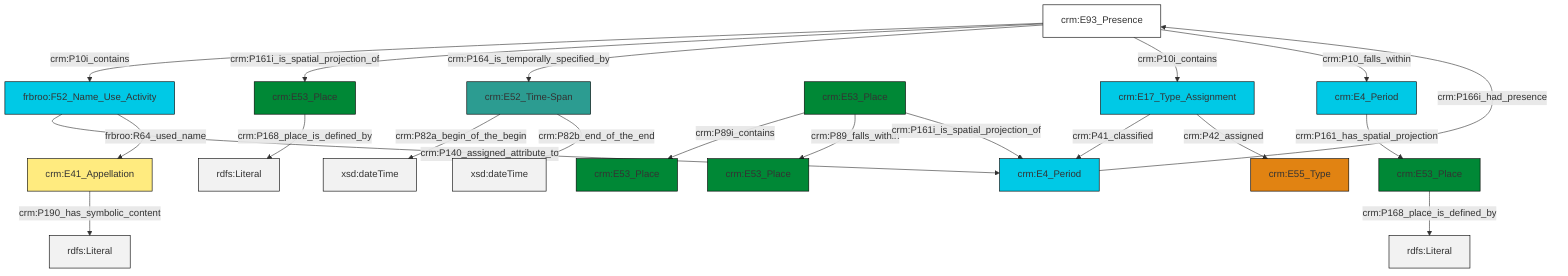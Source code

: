 graph TD
classDef Literal fill:#f2f2f2,stroke:#000000;
classDef CRM_Entity fill:#FFFFFF,stroke:#000000;
classDef Temporal_Entity fill:#00C9E6, stroke:#000000;
classDef Type fill:#E18312, stroke:#000000;
classDef Time-Span fill:#2C9C91, stroke:#000000;
classDef Appellation fill:#FFEB7F, stroke:#000000;
classDef Place fill:#008836, stroke:#000000;
classDef Persistent_Item fill:#B266B2, stroke:#000000;
classDef Conceptual_Object fill:#FFD700, stroke:#000000;
classDef Physical_Thing fill:#D2B48C, stroke:#000000;
classDef Actor fill:#f58aad, stroke:#000000;
classDef PC_Classes fill:#4ce600, stroke:#000000;
classDef Multi fill:#cccccc,stroke:#000000;

0["crm:E4_Period"]:::Temporal_Entity -->|crm:P161_has_spatial_projection| 1["crm:E53_Place"]:::Place
2["crm:E93_Presence"]:::CRM_Entity -->|crm:P10i_contains| 3["frbroo:F52_Name_Use_Activity"]:::Temporal_Entity
3["frbroo:F52_Name_Use_Activity"]:::Temporal_Entity -->|crm:P140_assigned_attribute_to| 4["crm:E4_Period"]:::Temporal_Entity
6["crm:E17_Type_Assignment"]:::Temporal_Entity -->|crm:P41_classified| 4["crm:E4_Period"]:::Temporal_Entity
3["frbroo:F52_Name_Use_Activity"]:::Temporal_Entity -->|frbroo:R64_used_name| 11["crm:E41_Appellation"]:::Appellation
2["crm:E93_Presence"]:::CRM_Entity -->|crm:P161i_is_spatial_projection_of| 12["crm:E53_Place"]:::Place
7["crm:E53_Place"]:::Place -->|crm:P89i_contains| 13["crm:E53_Place"]:::Place
4["crm:E4_Period"]:::Temporal_Entity -->|crm:P166i_had_presence| 2["crm:E93_Presence"]:::CRM_Entity
2["crm:E93_Presence"]:::CRM_Entity -->|crm:P164_is_temporally_specified_by| 9["crm:E52_Time-Span"]:::Time-Span
2["crm:E93_Presence"]:::CRM_Entity -->|crm:P10i_contains| 6["crm:E17_Type_Assignment"]:::Temporal_Entity
6["crm:E17_Type_Assignment"]:::Temporal_Entity -->|crm:P42_assigned| 15["crm:E55_Type"]:::Type
12["crm:E53_Place"]:::Place -->|crm:P168_place_is_defined_by| 16[rdfs:Literal]:::Literal
11["crm:E41_Appellation"]:::Appellation -->|crm:P190_has_symbolic_content| 17[rdfs:Literal]:::Literal
1["crm:E53_Place"]:::Place -->|crm:P168_place_is_defined_by| 23[rdfs:Literal]:::Literal
9["crm:E52_Time-Span"]:::Time-Span -->|crm:P82a_begin_of_the_begin| 24[xsd:dateTime]:::Literal
2["crm:E93_Presence"]:::CRM_Entity -->|crm:P10_falls_within| 0["crm:E4_Period"]:::Temporal_Entity
9["crm:E52_Time-Span"]:::Time-Span -->|crm:P82b_end_of_the_end| 28[xsd:dateTime]:::Literal
7["crm:E53_Place"]:::Place -->|crm:P89_falls_within| 29["crm:E53_Place"]:::Place
7["crm:E53_Place"]:::Place -->|crm:P161i_is_spatial_projection_of| 4["crm:E4_Period"]:::Temporal_Entity